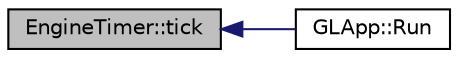 digraph "EngineTimer::tick"
{
  edge [fontname="Helvetica",fontsize="10",labelfontname="Helvetica",labelfontsize="10"];
  node [fontname="Helvetica",fontsize="10",shape=record];
  rankdir="LR";
  Node18 [label="EngineTimer::tick",height=0.2,width=0.4,color="black", fillcolor="grey75", style="filled", fontcolor="black"];
  Node18 -> Node19 [dir="back",color="midnightblue",fontsize="10",style="solid",fontname="Helvetica"];
  Node19 [label="GLApp::Run",height=0.2,width=0.4,color="black", fillcolor="white", style="filled",URL="$class_g_l_app.html#a4d58775934e1308c088a58625b7e2611"];
}
